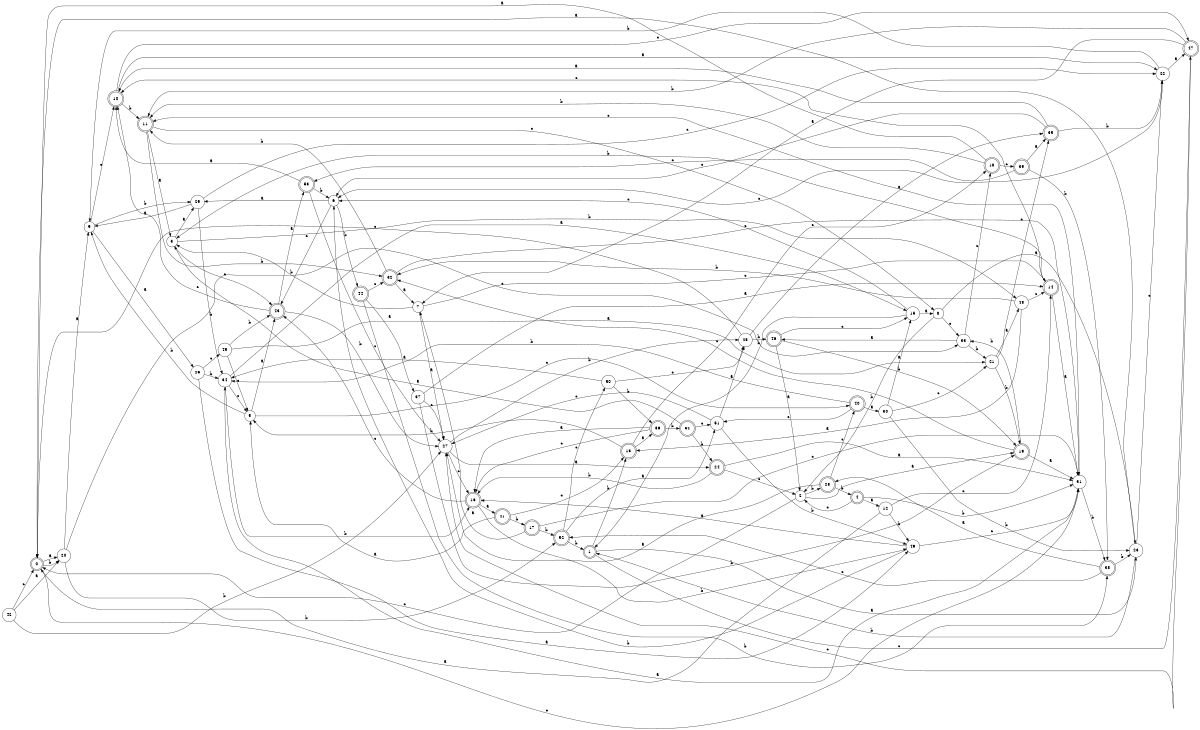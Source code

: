 digraph n44_5 {
__start0 [label="" shape="none"];

rankdir=LR;
size="8,5";

s0 [style="rounded,filled", color="black", fillcolor="white" shape="doublecircle", label="0"];
s1 [style="rounded,filled", color="black", fillcolor="white" shape="doublecircle", label="1"];
s2 [style="filled", color="black", fillcolor="white" shape="circle", label="2"];
s3 [style="filled", color="black", fillcolor="white" shape="circle", label="3"];
s4 [style="rounded,filled", color="black", fillcolor="white" shape="doublecircle", label="4"];
s5 [style="filled", color="black", fillcolor="white" shape="circle", label="5"];
s6 [style="filled", color="black", fillcolor="white" shape="circle", label="6"];
s7 [style="filled", color="black", fillcolor="white" shape="circle", label="7"];
s8 [style="filled", color="black", fillcolor="white" shape="circle", label="8"];
s9 [style="filled", color="black", fillcolor="white" shape="circle", label="9"];
s10 [style="rounded,filled", color="black", fillcolor="white" shape="doublecircle", label="10"];
s11 [style="rounded,filled", color="black", fillcolor="white" shape="doublecircle", label="11"];
s12 [style="filled", color="black", fillcolor="white" shape="circle", label="12"];
s13 [style="rounded,filled", color="black", fillcolor="white" shape="doublecircle", label="13"];
s14 [style="rounded,filled", color="black", fillcolor="white" shape="doublecircle", label="14"];
s15 [style="filled", color="black", fillcolor="white" shape="circle", label="15"];
s16 [style="rounded,filled", color="black", fillcolor="white" shape="doublecircle", label="16"];
s17 [style="rounded,filled", color="black", fillcolor="white" shape="doublecircle", label="17"];
s18 [style="rounded,filled", color="black", fillcolor="white" shape="doublecircle", label="18"];
s19 [style="rounded,filled", color="black", fillcolor="white" shape="doublecircle", label="19"];
s20 [style="filled", color="black", fillcolor="white" shape="circle", label="20"];
s21 [style="filled", color="black", fillcolor="white" shape="circle", label="21"];
s22 [style="filled", color="black", fillcolor="white" shape="circle", label="22"];
s23 [style="filled", color="black", fillcolor="white" shape="circle", label="23"];
s24 [style="rounded,filled", color="black", fillcolor="white" shape="doublecircle", label="24"];
s25 [style="filled", color="black", fillcolor="white" shape="circle", label="25"];
s26 [style="filled", color="black", fillcolor="white" shape="circle", label="26"];
s27 [style="filled", color="black", fillcolor="white" shape="circle", label="27"];
s28 [style="rounded,filled", color="black", fillcolor="white" shape="doublecircle", label="28"];
s29 [style="filled", color="black", fillcolor="white" shape="circle", label="29"];
s30 [style="filled", color="black", fillcolor="white" shape="circle", label="30"];
s31 [style="filled", color="black", fillcolor="white" shape="circle", label="31"];
s32 [style="rounded,filled", color="black", fillcolor="white" shape="doublecircle", label="32"];
s33 [style="filled", color="black", fillcolor="white" shape="circle", label="33"];
s34 [style="filled", color="black", fillcolor="white" shape="circle", label="34"];
s35 [style="rounded,filled", color="black", fillcolor="white" shape="doublecircle", label="35"];
s36 [style="rounded,filled", color="black", fillcolor="white" shape="doublecircle", label="36"];
s37 [style="filled", color="black", fillcolor="white" shape="circle", label="37"];
s38 [style="rounded,filled", color="black", fillcolor="white" shape="doublecircle", label="38"];
s39 [style="rounded,filled", color="black", fillcolor="white" shape="doublecircle", label="39"];
s40 [style="rounded,filled", color="black", fillcolor="white" shape="doublecircle", label="40"];
s41 [style="rounded,filled", color="black", fillcolor="white" shape="doublecircle", label="41"];
s42 [style="filled", color="black", fillcolor="white" shape="circle", label="42"];
s43 [style="rounded,filled", color="black", fillcolor="white" shape="doublecircle", label="43"];
s44 [style="rounded,filled", color="black", fillcolor="white" shape="doublecircle", label="44"];
s45 [style="filled", color="black", fillcolor="white" shape="circle", label="45"];
s46 [style="rounded,filled", color="black", fillcolor="white" shape="doublecircle", label="46"];
s47 [style="rounded,filled", color="black", fillcolor="white" shape="doublecircle", label="47"];
s48 [style="filled", color="black", fillcolor="white" shape="circle", label="48"];
s49 [style="filled", color="black", fillcolor="white" shape="circle", label="49"];
s50 [style="filled", color="black", fillcolor="white" shape="circle", label="50"];
s51 [style="filled", color="black", fillcolor="white" shape="circle", label="51"];
s52 [style="rounded,filled", color="black", fillcolor="white" shape="doublecircle", label="52"];
s53 [style="rounded,filled", color="black", fillcolor="white" shape="doublecircle", label="53"];
s54 [style="rounded,filled", color="black", fillcolor="white" shape="doublecircle", label="54"];
s0 -> s20 [label="a"];
s0 -> s20 [label="b"];
s0 -> s31 [label="c"];
s1 -> s23 [label="a"];
s1 -> s13 [label="b"];
s1 -> s47 [label="c"];
s2 -> s19 [label="a"];
s2 -> s28 [label="b"];
s2 -> s0 [label="c"];
s3 -> s29 [label="a"];
s3 -> s48 [label="b"];
s3 -> s43 [label="c"];
s4 -> s12 [label="a"];
s4 -> s31 [label="b"];
s4 -> s2 [label="c"];
s5 -> s43 [label="a"];
s5 -> s9 [label="b"];
s5 -> s40 [label="c"];
s6 -> s29 [label="a"];
s6 -> s44 [label="b"];
s6 -> s43 [label="c"];
s7 -> s27 [label="a"];
s7 -> s3 [label="b"];
s7 -> s14 [label="c"];
s8 -> s23 [label="a"];
s8 -> s2 [label="b"];
s8 -> s33 [label="c"];
s9 -> s26 [label="a"];
s9 -> s29 [label="b"];
s9 -> s10 [label="c"];
s10 -> s22 [label="a"];
s10 -> s11 [label="b"];
s10 -> s47 [label="c"];
s11 -> s3 [label="a"];
s11 -> s32 [label="b"];
s11 -> s8 [label="c"];
s12 -> s0 [label="a"];
s12 -> s49 [label="b"];
s12 -> s14 [label="c"];
s13 -> s36 [label="a"];
s13 -> s5 [label="b"];
s13 -> s18 [label="c"];
s14 -> s31 [label="a"];
s14 -> s3 [label="b"];
s14 -> s10 [label="c"];
s15 -> s8 [label="a"];
s15 -> s1 [label="b"];
s15 -> s6 [label="c"];
s16 -> s41 [label="a"];
s16 -> s49 [label="b"];
s16 -> s43 [label="c"];
s17 -> s7 [label="a"];
s17 -> s52 [label="b"];
s17 -> s31 [label="c"];
s18 -> s0 [label="a"];
s18 -> s11 [label="b"];
s18 -> s39 [label="c"];
s19 -> s31 [label="a"];
s19 -> s33 [label="b"];
s19 -> s32 [label="c"];
s20 -> s9 [label="a"];
s20 -> s52 [label="b"];
s20 -> s33 [label="c"];
s21 -> s48 [label="a"];
s21 -> s19 [label="b"];
s21 -> s35 [label="c"];
s22 -> s47 [label="a"];
s22 -> s9 [label="b"];
s22 -> s6 [label="c"];
s23 -> s0 [label="a"];
s23 -> s1 [label="b"];
s23 -> s22 [label="c"];
s24 -> s31 [label="a"];
s24 -> s16 [label="b"];
s24 -> s2 [label="c"];
s25 -> s35 [label="a"];
s25 -> s46 [label="b"];
s25 -> s0 [label="c"];
s26 -> s49 [label="a"];
s26 -> s34 [label="b"];
s26 -> s45 [label="c"];
s27 -> s24 [label="a"];
s27 -> s25 [label="b"];
s27 -> s16 [label="c"];
s28 -> s27 [label="a"];
s28 -> s4 [label="b"];
s28 -> s40 [label="c"];
s29 -> s9 [label="a"];
s29 -> s34 [label="b"];
s29 -> s22 [label="c"];
s30 -> s15 [label="a"];
s30 -> s23 [label="b"];
s30 -> s21 [label="c"];
s31 -> s34 [label="a"];
s31 -> s38 [label="b"];
s31 -> s11 [label="c"];
s32 -> s7 [label="a"];
s32 -> s11 [label="b"];
s32 -> s31 [label="c"];
s33 -> s46 [label="a"];
s33 -> s21 [label="b"];
s33 -> s18 [label="c"];
s34 -> s15 [label="a"];
s34 -> s16 [label="b"];
s34 -> s5 [label="c"];
s35 -> s10 [label="a"];
s35 -> s22 [label="b"];
s35 -> s6 [label="c"];
s36 -> s16 [label="a"];
s36 -> s54 [label="b"];
s36 -> s16 [label="c"];
s37 -> s14 [label="a"];
s37 -> s19 [label="b"];
s37 -> s27 [label="c"];
s38 -> s28 [label="a"];
s38 -> s23 [label="b"];
s38 -> s52 [label="c"];
s39 -> s35 [label="a"];
s39 -> s38 [label="b"];
s39 -> s53 [label="c"];
s40 -> s30 [label="a"];
s40 -> s34 [label="b"];
s40 -> s51 [label="c"];
s41 -> s5 [label="a"];
s41 -> s17 [label="b"];
s41 -> s13 [label="c"];
s42 -> s20 [label="a"];
s42 -> s27 [label="b"];
s42 -> s0 [label="c"];
s43 -> s53 [label="a"];
s43 -> s27 [label="b"];
s43 -> s10 [label="c"];
s44 -> s37 [label="a"];
s44 -> s38 [label="b"];
s44 -> s32 [label="c"];
s45 -> s21 [label="a"];
s45 -> s43 [label="b"];
s45 -> s5 [label="c"];
s46 -> s2 [label="a"];
s46 -> s19 [label="b"];
s46 -> s15 [label="c"];
s47 -> s7 [label="a"];
s47 -> s11 [label="b"];
s47 -> s27 [label="c"];
s48 -> s13 [label="a"];
s48 -> s32 [label="b"];
s48 -> s14 [label="c"];
s49 -> s16 [label="a"];
s49 -> s6 [label="b"];
s49 -> s31 [label="c"];
s50 -> s34 [label="a"];
s50 -> s36 [label="b"];
s50 -> s25 [label="c"];
s51 -> s25 [label="a"];
s51 -> s49 [label="b"];
s51 -> s27 [label="c"];
s52 -> s51 [label="a"];
s52 -> s1 [label="b"];
s52 -> s50 [label="c"];
s53 -> s10 [label="a"];
s53 -> s6 [label="b"];
s53 -> s27 [label="c"];
s54 -> s3 [label="a"];
s54 -> s24 [label="b"];
s54 -> s51 [label="c"];

}